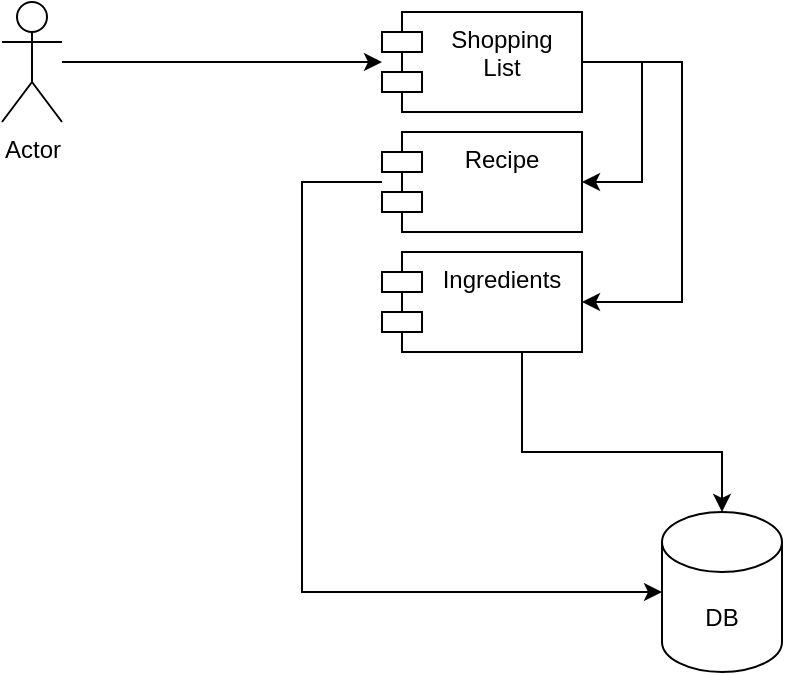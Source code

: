 <mxfile version="20.5.3" type="embed"><diagram id="23iRSUPoRavnBvh4doch" name="Page-1"><mxGraphModel dx="1136" dy="1108" grid="1" gridSize="10" guides="1" tooltips="1" connect="1" arrows="1" fold="1" page="1" pageScale="1" pageWidth="827" pageHeight="1169" math="0" shadow="0"><root><mxCell id="0"/><mxCell id="1" parent="0"/><mxCell id="8" value="DB" style="shape=cylinder3;whiteSpace=wrap;html=1;boundedLbl=1;backgroundOutline=1;size=15;" vertex="1" parent="1"><mxGeometry x="480" y="380" width="60" height="80" as="geometry"/></mxCell><mxCell id="17" style="edgeStyle=orthogonalEdgeStyle;rounded=0;orthogonalLoop=1;jettySize=auto;html=1;" edge="1" parent="1" source="9" target="11"><mxGeometry relative="1" as="geometry"/></mxCell><mxCell id="9" value="Actor" style="shape=umlActor;verticalLabelPosition=bottom;verticalAlign=top;html=1;outlineConnect=0;" vertex="1" parent="1"><mxGeometry x="150" y="125" width="30" height="60" as="geometry"/></mxCell><mxCell id="19" style="edgeStyle=orthogonalEdgeStyle;rounded=0;orthogonalLoop=1;jettySize=auto;html=1;" edge="1" parent="1" source="10" target="8"><mxGeometry relative="1" as="geometry"><Array as="points"><mxPoint x="300" y="215"/><mxPoint x="300" y="420"/></Array></mxGeometry></mxCell><mxCell id="10" value="Recipe" style="shape=module;align=left;spacingLeft=20;align=center;verticalAlign=top;" vertex="1" parent="1"><mxGeometry x="340" y="190" width="100" height="50" as="geometry"/></mxCell><mxCell id="15" style="edgeStyle=orthogonalEdgeStyle;rounded=0;orthogonalLoop=1;jettySize=auto;html=1;entryX=1;entryY=0.5;entryDx=0;entryDy=0;" edge="1" parent="1" source="11" target="12"><mxGeometry relative="1" as="geometry"><Array as="points"><mxPoint x="490" y="155"/><mxPoint x="490" y="275"/></Array></mxGeometry></mxCell><mxCell id="16" style="edgeStyle=orthogonalEdgeStyle;rounded=0;orthogonalLoop=1;jettySize=auto;html=1;" edge="1" parent="1" source="11" target="10"><mxGeometry relative="1" as="geometry"><Array as="points"><mxPoint x="470" y="155"/><mxPoint x="470" y="215"/></Array></mxGeometry></mxCell><mxCell id="11" value="Shopping&#10;List" style="shape=module;align=left;spacingLeft=20;align=center;verticalAlign=top;" vertex="1" parent="1"><mxGeometry x="340" y="130" width="100" height="50" as="geometry"/></mxCell><mxCell id="18" style="edgeStyle=orthogonalEdgeStyle;rounded=0;orthogonalLoop=1;jettySize=auto;html=1;entryX=0.5;entryY=0;entryDx=0;entryDy=0;entryPerimeter=0;" edge="1" parent="1" source="12" target="8"><mxGeometry relative="1" as="geometry"><Array as="points"><mxPoint x="410" y="350"/><mxPoint x="510" y="350"/></Array></mxGeometry></mxCell><mxCell id="12" value="Ingredients" style="shape=module;align=left;spacingLeft=20;align=center;verticalAlign=top;" vertex="1" parent="1"><mxGeometry x="340" y="250" width="100" height="50" as="geometry"/></mxCell></root></mxGraphModel></diagram></mxfile>